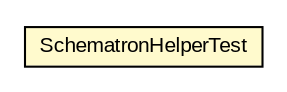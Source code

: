 #!/usr/local/bin/dot
#
# Class diagram 
# Generated by UMLGraph version 5.1 (http://www.umlgraph.org/)
#

digraph G {
	edge [fontname="arial",fontsize=10,labelfontname="arial",labelfontsize=10];
	node [fontname="arial",fontsize=10,shape=plaintext];
	nodesep=0.25;
	ranksep=0.5;
	// com.helger.schematron.SchematronHelperTest
	c632 [label=<<table title="com.helger.schematron.SchematronHelperTest" border="0" cellborder="1" cellspacing="0" cellpadding="2" port="p" bgcolor="lemonChiffon" href="./SchematronHelperTest.html">
		<tr><td><table border="0" cellspacing="0" cellpadding="1">
<tr><td align="center" balign="center"> SchematronHelperTest </td></tr>
		</table></td></tr>
		</table>>, fontname="arial", fontcolor="black", fontsize=10.0];
}

